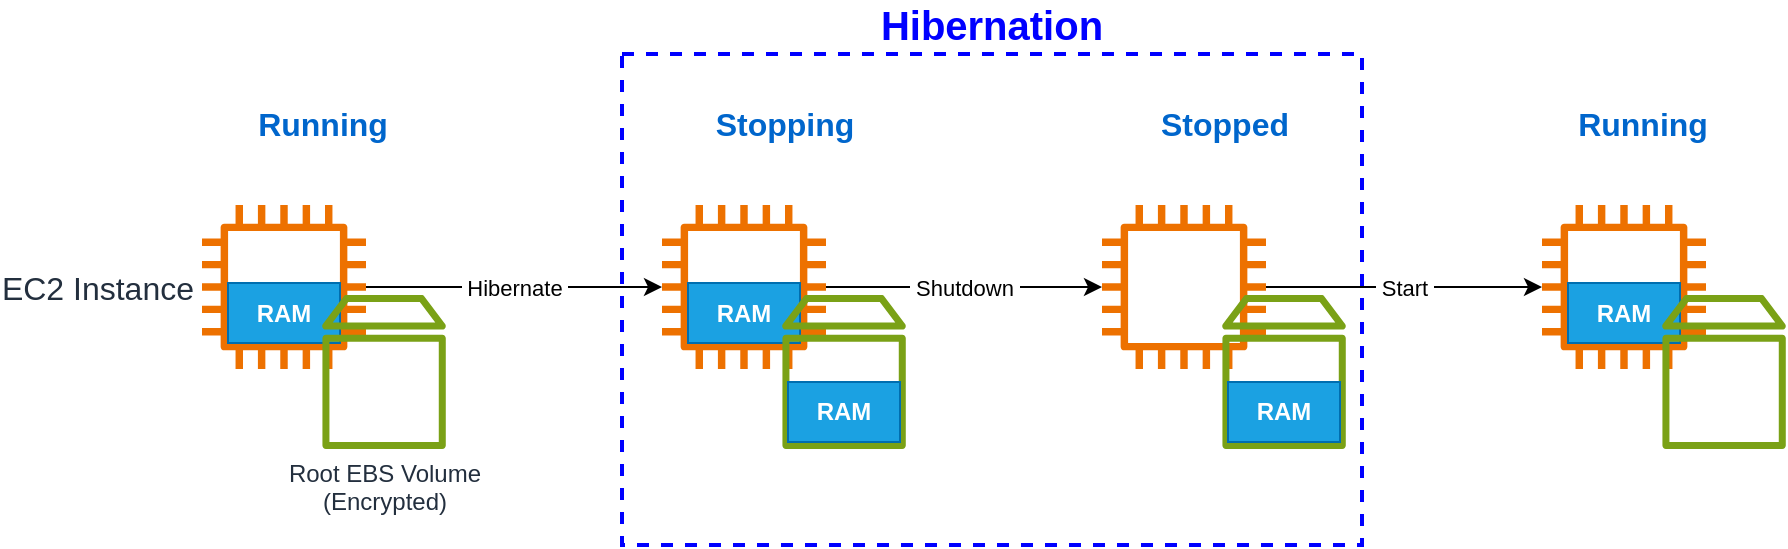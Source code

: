 <mxfile version="26.0.4">
  <diagram name="Page-1" id="IkeMCgo0eh4d-U4OSxJ_">
    <mxGraphModel dx="1114" dy="1198" grid="1" gridSize="10" guides="1" tooltips="1" connect="1" arrows="1" fold="1" page="1" pageScale="1" pageWidth="850" pageHeight="1100" math="0" shadow="0">
      <root>
        <mxCell id="0" />
        <mxCell id="1" parent="0" />
        <mxCell id="H-xdwBpx4UCc5MNSoax5-28" value="&lt;b&gt;Hibernation&lt;/b&gt;" style="rounded=0;whiteSpace=wrap;html=1;fillColor=none;dashed=1;verticalAlign=bottom;labelPosition=center;verticalLabelPosition=top;align=center;strokeColor=#0000FF;fontColor=#0000FF;fontSize=20;strokeWidth=2;" vertex="1" parent="1">
          <mxGeometry x="320" y="330" width="370" height="245.5" as="geometry" />
        </mxCell>
        <mxCell id="H-xdwBpx4UCc5MNSoax5-29" value="&amp;nbsp;Hibernate&amp;nbsp;" style="edgeStyle=orthogonalEdgeStyle;rounded=0;orthogonalLoop=1;jettySize=auto;html=1;" edge="1" parent="1" source="H-xdwBpx4UCc5MNSoax5-1" target="H-xdwBpx4UCc5MNSoax5-5">
          <mxGeometry relative="1" as="geometry" />
        </mxCell>
        <mxCell id="H-xdwBpx4UCc5MNSoax5-1" value="EC2 Instance" style="sketch=0;outlineConnect=0;fontColor=#232F3E;gradientColor=none;fillColor=#ED7100;strokeColor=none;dashed=0;verticalLabelPosition=middle;verticalAlign=middle;align=right;html=1;fontSize=16;fontStyle=0;aspect=fixed;pointerEvents=1;shape=mxgraph.aws4.instance2;labelPosition=left;spacingBottom=0;spacing=0;spacingRight=5;" vertex="1" parent="1">
          <mxGeometry x="110" y="405.5" width="82" height="82" as="geometry" />
        </mxCell>
        <mxCell id="H-xdwBpx4UCc5MNSoax5-3" value="Running" style="text;html=1;align=center;verticalAlign=middle;resizable=0;points=[];autosize=1;strokeColor=none;fillColor=none;fontColor=#0066CC;fontStyle=1;fontSize=16;" vertex="1" parent="1">
          <mxGeometry x="130" y="350" width="80" height="30" as="geometry" />
        </mxCell>
        <mxCell id="H-xdwBpx4UCc5MNSoax5-4" value="RAM" style="whiteSpace=wrap;html=1;fillColor=#1ba1e2;strokeColor=#006EAF;fontStyle=1;fontColor=#ffffff;" vertex="1" parent="1">
          <mxGeometry x="123" y="444.5" width="56" height="30" as="geometry" />
        </mxCell>
        <mxCell id="H-xdwBpx4UCc5MNSoax5-2" value="Root EBS Volume&lt;div&gt;(Encrypted)&lt;/div&gt;" style="sketch=0;outlineConnect=0;fontColor=#232F3E;gradientColor=none;fillColor=#7AA116;strokeColor=none;dashed=0;verticalLabelPosition=bottom;verticalAlign=top;align=center;html=1;fontSize=12;fontStyle=0;aspect=fixed;pointerEvents=1;shape=mxgraph.aws4.volume;labelPosition=center;spacingLeft=0;spacing=0;" vertex="1" parent="1">
          <mxGeometry x="170" y="450" width="62" height="78" as="geometry" />
        </mxCell>
        <mxCell id="H-xdwBpx4UCc5MNSoax5-9" value="Stopping" style="text;html=1;align=center;verticalAlign=middle;resizable=0;points=[];autosize=1;strokeColor=none;fillColor=none;fontColor=#0066CC;fontStyle=1;fontSize=16;" vertex="1" parent="1">
          <mxGeometry x="356" y="350" width="90" height="30" as="geometry" />
        </mxCell>
        <mxCell id="H-xdwBpx4UCc5MNSoax5-16" value="Stopped" style="text;html=1;align=center;verticalAlign=middle;resizable=0;points=[];autosize=1;strokeColor=none;fillColor=none;fontColor=#0066CC;fontStyle=1;fontSize=16;" vertex="1" parent="1">
          <mxGeometry x="581" y="350" width="80" height="30" as="geometry" />
        </mxCell>
        <mxCell id="H-xdwBpx4UCc5MNSoax5-22" value="Running" style="text;html=1;align=center;verticalAlign=middle;resizable=0;points=[];autosize=1;strokeColor=none;fillColor=none;fontColor=#0066CC;fontStyle=1;fontSize=16;" vertex="1" parent="1">
          <mxGeometry x="790" y="350" width="80" height="30" as="geometry" />
        </mxCell>
        <mxCell id="H-xdwBpx4UCc5MNSoax5-31" value="&amp;nbsp;Start&amp;nbsp;" style="edgeStyle=orthogonalEdgeStyle;rounded=0;orthogonalLoop=1;jettySize=auto;html=1;" edge="1" parent="1" source="H-xdwBpx4UCc5MNSoax5-18" target="H-xdwBpx4UCc5MNSoax5-24">
          <mxGeometry relative="1" as="geometry" />
        </mxCell>
        <mxCell id="H-xdwBpx4UCc5MNSoax5-18" value="" style="sketch=0;outlineConnect=0;fontColor=#232F3E;gradientColor=none;fillColor=#ED7100;strokeColor=none;dashed=0;verticalLabelPosition=top;verticalAlign=bottom;align=center;html=1;fontSize=16;fontStyle=0;aspect=fixed;pointerEvents=1;shape=mxgraph.aws4.instance2;labelPosition=center;spacingBottom=0;" vertex="1" parent="1">
          <mxGeometry x="560" y="405.5" width="82" height="82" as="geometry" />
        </mxCell>
        <mxCell id="H-xdwBpx4UCc5MNSoax5-20" value="" style="sketch=0;outlineConnect=0;fontColor=#232F3E;gradientColor=none;fillColor=#7AA116;strokeColor=none;dashed=0;verticalLabelPosition=middle;verticalAlign=middle;align=left;html=1;fontSize=12;fontStyle=0;aspect=fixed;pointerEvents=1;shape=mxgraph.aws4.volume;labelPosition=right;spacingLeft=0;spacing=0;" vertex="1" parent="1">
          <mxGeometry x="620" y="450" width="62" height="78" as="geometry" />
        </mxCell>
        <mxCell id="H-xdwBpx4UCc5MNSoax5-21" value="RAM" style="whiteSpace=wrap;html=1;fillColor=#1ba1e2;strokeColor=#006EAF;fontStyle=1;fontColor=#ffffff;" vertex="1" parent="1">
          <mxGeometry x="623" y="494" width="56" height="30" as="geometry" />
        </mxCell>
        <mxCell id="H-xdwBpx4UCc5MNSoax5-24" value="" style="sketch=0;outlineConnect=0;fontColor=#232F3E;gradientColor=none;fillColor=#ED7100;strokeColor=none;dashed=0;verticalLabelPosition=top;verticalAlign=bottom;align=center;html=1;fontSize=16;fontStyle=0;aspect=fixed;pointerEvents=1;shape=mxgraph.aws4.instance2;labelPosition=center;spacingBottom=0;" vertex="1" parent="1">
          <mxGeometry x="780" y="405.5" width="82" height="82" as="geometry" />
        </mxCell>
        <mxCell id="H-xdwBpx4UCc5MNSoax5-25" value="RAM" style="whiteSpace=wrap;html=1;fillColor=#1ba1e2;strokeColor=#006EAF;fontStyle=1;fontColor=#ffffff;" vertex="1" parent="1">
          <mxGeometry x="793" y="444.5" width="56" height="30" as="geometry" />
        </mxCell>
        <mxCell id="H-xdwBpx4UCc5MNSoax5-26" value="" style="sketch=0;outlineConnect=0;fontColor=#232F3E;gradientColor=none;fillColor=#7AA116;strokeColor=none;dashed=0;verticalLabelPosition=middle;verticalAlign=middle;align=left;html=1;fontSize=12;fontStyle=0;aspect=fixed;pointerEvents=1;shape=mxgraph.aws4.volume;labelPosition=right;spacingLeft=0;spacing=0;" vertex="1" parent="1">
          <mxGeometry x="840" y="450" width="62" height="78" as="geometry" />
        </mxCell>
        <mxCell id="H-xdwBpx4UCc5MNSoax5-30" value="&amp;nbsp;Shutdown&amp;nbsp;" style="edgeStyle=orthogonalEdgeStyle;rounded=0;orthogonalLoop=1;jettySize=auto;html=1;" edge="1" parent="1" source="H-xdwBpx4UCc5MNSoax5-5" target="H-xdwBpx4UCc5MNSoax5-18">
          <mxGeometry relative="1" as="geometry" />
        </mxCell>
        <mxCell id="H-xdwBpx4UCc5MNSoax5-5" value="" style="sketch=0;outlineConnect=0;fontColor=#232F3E;gradientColor=none;fillColor=#ED7100;strokeColor=none;dashed=0;verticalLabelPosition=top;verticalAlign=bottom;align=center;html=1;fontSize=16;fontStyle=0;aspect=fixed;pointerEvents=1;shape=mxgraph.aws4.instance2;labelPosition=center;spacingBottom=0;" vertex="1" parent="1">
          <mxGeometry x="340" y="405.5" width="82" height="82" as="geometry" />
        </mxCell>
        <mxCell id="H-xdwBpx4UCc5MNSoax5-6" value="RAM" style="whiteSpace=wrap;html=1;fillColor=#1ba1e2;strokeColor=#006EAF;fontStyle=1;fontColor=#ffffff;" vertex="1" parent="1">
          <mxGeometry x="353" y="444.5" width="56" height="30" as="geometry" />
        </mxCell>
        <mxCell id="H-xdwBpx4UCc5MNSoax5-7" value="" style="sketch=0;outlineConnect=0;fontColor=#232F3E;gradientColor=none;fillColor=#7AA116;strokeColor=none;dashed=0;verticalLabelPosition=middle;verticalAlign=middle;align=left;html=1;fontSize=12;fontStyle=0;aspect=fixed;pointerEvents=1;shape=mxgraph.aws4.volume;labelPosition=right;spacingLeft=0;spacing=0;" vertex="1" parent="1">
          <mxGeometry x="400" y="450" width="62" height="78" as="geometry" />
        </mxCell>
        <mxCell id="H-xdwBpx4UCc5MNSoax5-10" value="RAM" style="whiteSpace=wrap;html=1;fillColor=#1ba1e2;strokeColor=#006EAF;fontStyle=1;fontColor=#ffffff;" vertex="1" parent="1">
          <mxGeometry x="403" y="494" width="56" height="30" as="geometry" />
        </mxCell>
      </root>
    </mxGraphModel>
  </diagram>
</mxfile>
